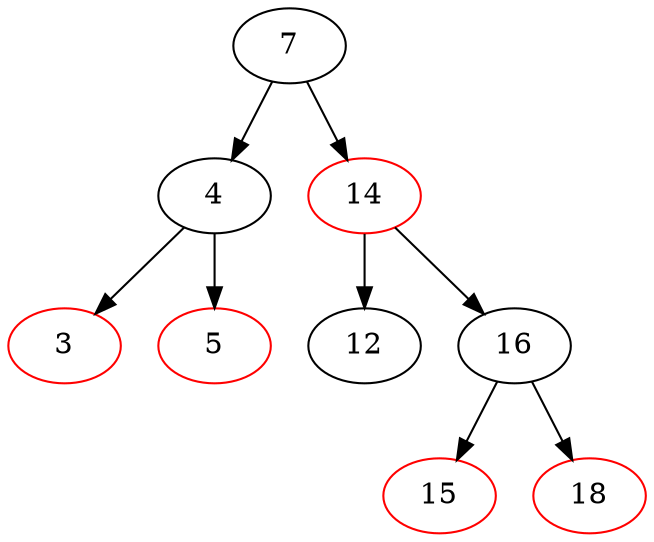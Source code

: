 // Created by rbtree.write_dot()
digraph red_black_tree {
  N140465684075984 [label="7", color="black"];
  N140465684075920 [label="4", color="black"];
  N140465684076176 [label="3", color="red"];
  N140465684075920 -> N140465684076176 ;
  N140465684076240 [label="5", color="red"];
  N140465684075920 -> N140465684076240 ;
  N140465684075984 -> N140465684075920 ;
  N140465684076304 [label="14", color="red"];
  N140465684076048 [label="12", color="black"];
  N140465684076304 -> N140465684076048 ;
  N140465684076432 [label="16", color="black"];
  N140465684076112 [label="15", color="red"];
  N140465684076432 -> N140465684076112 ;
  N140465684076368 [label="18", color="red"];
  N140465684076432 -> N140465684076368 ;
  N140465684076304 -> N140465684076432 ;
  N140465684075984 -> N140465684076304 ;
}
